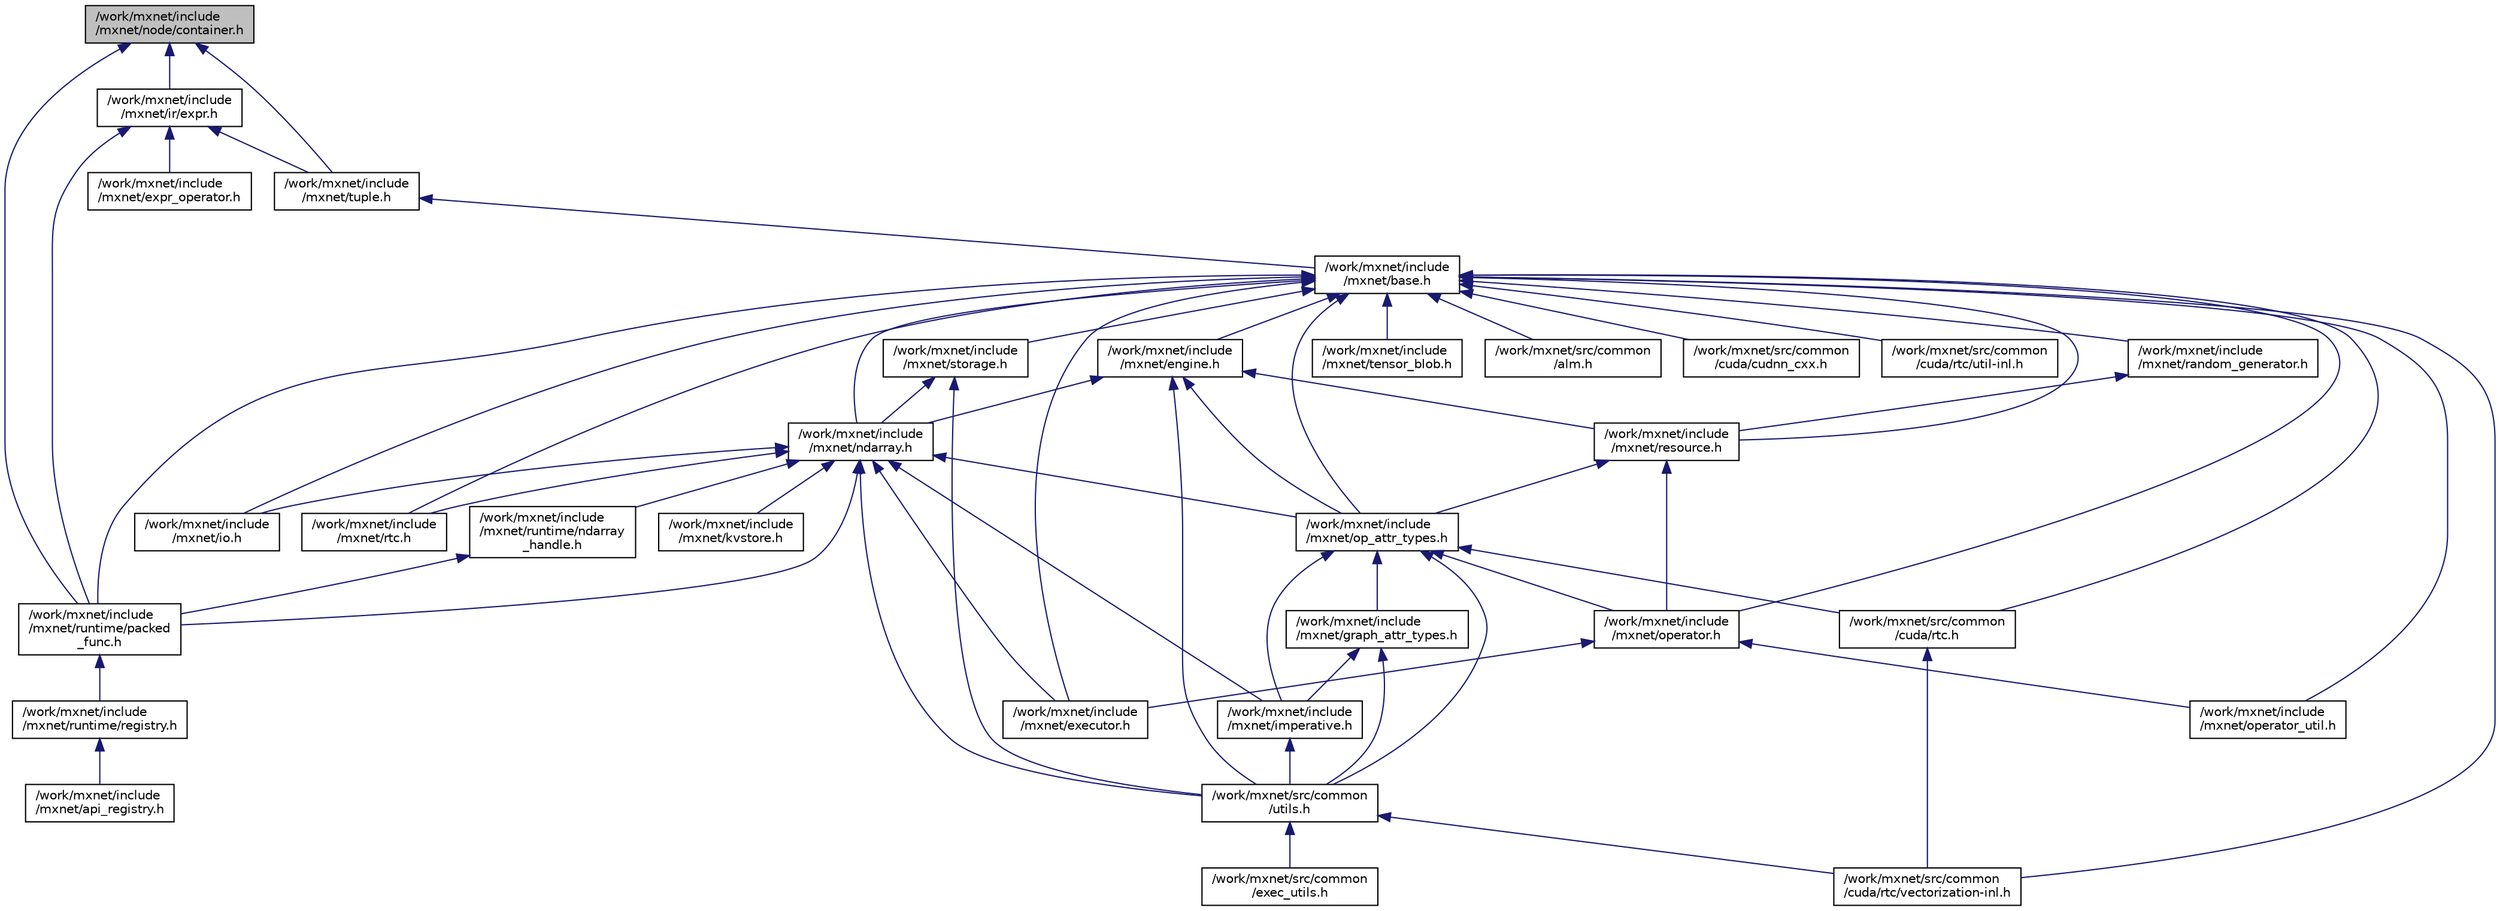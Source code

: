 digraph "/work/mxnet/include/mxnet/node/container.h"
{
 // LATEX_PDF_SIZE
  edge [fontname="Helvetica",fontsize="10",labelfontname="Helvetica",labelfontsize="10"];
  node [fontname="Helvetica",fontsize="10",shape=record];
  Node1 [label="/work/mxnet/include\l/mxnet/node/container.h",height=0.2,width=0.4,color="black", fillcolor="grey75", style="filled", fontcolor="black",tooltip="Array container."];
  Node1 -> Node2 [dir="back",color="midnightblue",fontsize="10",style="solid",fontname="Helvetica"];
  Node2 [label="/work/mxnet/include\l/mxnet/runtime/packed\l_func.h",height=0.2,width=0.4,color="black", fillcolor="white", style="filled",URL="$packed__func_8h.html",tooltip="Type-erased function used across MXNET API."];
  Node2 -> Node3 [dir="back",color="midnightblue",fontsize="10",style="solid",fontname="Helvetica"];
  Node3 [label="/work/mxnet/include\l/mxnet/runtime/registry.h",height=0.2,width=0.4,color="black", fillcolor="white", style="filled",URL="$include_2mxnet_2runtime_2registry_8h.html",tooltip="This file defines the TVM global function registry."];
  Node3 -> Node4 [dir="back",color="midnightblue",fontsize="10",style="solid",fontname="Helvetica"];
  Node4 [label="/work/mxnet/include\l/mxnet/api_registry.h",height=0.2,width=0.4,color="black", fillcolor="white", style="filled",URL="$api__registry_8h.html",tooltip="This file contains utilities related to the MXNet's global function registry."];
  Node1 -> Node5 [dir="back",color="midnightblue",fontsize="10",style="solid",fontname="Helvetica"];
  Node5 [label="/work/mxnet/include\l/mxnet/tuple.h",height=0.2,width=0.4,color="black", fillcolor="white", style="filled",URL="$include_2mxnet_2tuple_8h.html",tooltip="Data structure Tuple and TShape to store dynamic sized shapes."];
  Node5 -> Node6 [dir="back",color="midnightblue",fontsize="10",style="solid",fontname="Helvetica"];
  Node6 [label="/work/mxnet/include\l/mxnet/base.h",height=0.2,width=0.4,color="black", fillcolor="white", style="filled",URL="$include_2mxnet_2base_8h.html",tooltip="configuration of MXNet as well as basic data structure."];
  Node6 -> Node2 [dir="back",color="midnightblue",fontsize="10",style="solid",fontname="Helvetica"];
  Node6 -> Node7 [dir="back",color="midnightblue",fontsize="10",style="solid",fontname="Helvetica"];
  Node7 [label="/work/mxnet/include\l/mxnet/engine.h",height=0.2,width=0.4,color="black", fillcolor="white", style="filled",URL="$engine_8h.html",tooltip="Engine that schedules all the operations according to dependency."];
  Node7 -> Node8 [dir="back",color="midnightblue",fontsize="10",style="solid",fontname="Helvetica"];
  Node8 [label="/work/mxnet/include\l/mxnet/ndarray.h",height=0.2,width=0.4,color="black", fillcolor="white", style="filled",URL="$include_2mxnet_2ndarray_8h.html",tooltip="NDArray interface that handles array arithematics."];
  Node8 -> Node2 [dir="back",color="midnightblue",fontsize="10",style="solid",fontname="Helvetica"];
  Node8 -> Node9 [dir="back",color="midnightblue",fontsize="10",style="solid",fontname="Helvetica"];
  Node9 [label="/work/mxnet/include\l/mxnet/executor.h",height=0.2,width=0.4,color="black", fillcolor="white", style="filled",URL="$include_2mxnet_2executor_8h.html",tooltip="Symbolic executor interface of mxnet."];
  Node8 -> Node10 [dir="back",color="midnightblue",fontsize="10",style="solid",fontname="Helvetica"];
  Node10 [label="/work/mxnet/include\l/mxnet/op_attr_types.h",height=0.2,width=0.4,color="black", fillcolor="white", style="filled",URL="$include_2mxnet_2op__attr__types_8h.html",tooltip="Additional operator attributes beside the ones provided by NNVM."];
  Node10 -> Node11 [dir="back",color="midnightblue",fontsize="10",style="solid",fontname="Helvetica"];
  Node11 [label="/work/mxnet/include\l/mxnet/operator.h",height=0.2,width=0.4,color="black", fillcolor="white", style="filled",URL="$include_2mxnet_2operator_8h.html",tooltip="Operator interface of mxnet."];
  Node11 -> Node9 [dir="back",color="midnightblue",fontsize="10",style="solid",fontname="Helvetica"];
  Node11 -> Node12 [dir="back",color="midnightblue",fontsize="10",style="solid",fontname="Helvetica"];
  Node12 [label="/work/mxnet/include\l/mxnet/operator_util.h",height=0.2,width=0.4,color="black", fillcolor="white", style="filled",URL="$operator__util_8h.html",tooltip="Utility functions and registries to help quickly build new operators. [Deprecated] Use the register f..."];
  Node10 -> Node13 [dir="back",color="midnightblue",fontsize="10",style="solid",fontname="Helvetica"];
  Node13 [label="/work/mxnet/include\l/mxnet/graph_attr_types.h",height=0.2,width=0.4,color="black", fillcolor="white", style="filled",URL="$include_2mxnet_2graph__attr__types_8h.html",tooltip="Data structures that can appear in graph attributes."];
  Node13 -> Node14 [dir="back",color="midnightblue",fontsize="10",style="solid",fontname="Helvetica"];
  Node14 [label="/work/mxnet/include\l/mxnet/imperative.h",height=0.2,width=0.4,color="black", fillcolor="white", style="filled",URL="$imperative_8h.html",tooltip=" "];
  Node14 -> Node15 [dir="back",color="midnightblue",fontsize="10",style="solid",fontname="Helvetica"];
  Node15 [label="/work/mxnet/src/common\l/utils.h",height=0.2,width=0.4,color="black", fillcolor="white", style="filled",URL="$utils_8h.html",tooltip="Basic utilility functions."];
  Node15 -> Node16 [dir="back",color="midnightblue",fontsize="10",style="solid",fontname="Helvetica"];
  Node16 [label="/work/mxnet/src/common\l/cuda/rtc/vectorization-inl.h",height=0.2,width=0.4,color="black", fillcolor="white", style="filled",URL="$vectorization-inl_8h.html",tooltip=" "];
  Node15 -> Node17 [dir="back",color="midnightblue",fontsize="10",style="solid",fontname="Helvetica"];
  Node17 [label="/work/mxnet/src/common\l/exec_utils.h",height=0.2,width=0.4,color="black", fillcolor="white", style="filled",URL="$exec__utils_8h.html",tooltip="Common utility functions for executors."];
  Node13 -> Node15 [dir="back",color="midnightblue",fontsize="10",style="solid",fontname="Helvetica"];
  Node10 -> Node14 [dir="back",color="midnightblue",fontsize="10",style="solid",fontname="Helvetica"];
  Node10 -> Node18 [dir="back",color="midnightblue",fontsize="10",style="solid",fontname="Helvetica"];
  Node18 [label="/work/mxnet/src/common\l/cuda/rtc.h",height=0.2,width=0.4,color="black", fillcolor="white", style="filled",URL="$src_2common_2cuda_2rtc_8h.html",tooltip=" "];
  Node18 -> Node16 [dir="back",color="midnightblue",fontsize="10",style="solid",fontname="Helvetica"];
  Node10 -> Node15 [dir="back",color="midnightblue",fontsize="10",style="solid",fontname="Helvetica"];
  Node8 -> Node14 [dir="back",color="midnightblue",fontsize="10",style="solid",fontname="Helvetica"];
  Node8 -> Node19 [dir="back",color="midnightblue",fontsize="10",style="solid",fontname="Helvetica"];
  Node19 [label="/work/mxnet/include\l/mxnet/io.h",height=0.2,width=0.4,color="black", fillcolor="white", style="filled",URL="$include_2mxnet_2io_8h.html",tooltip="mxnet io data structure and data iterator"];
  Node8 -> Node20 [dir="back",color="midnightblue",fontsize="10",style="solid",fontname="Helvetica"];
  Node20 [label="/work/mxnet/include\l/mxnet/kvstore.h",height=0.2,width=0.4,color="black", fillcolor="white", style="filled",URL="$include_2mxnet_2kvstore_8h.html",tooltip="key-value store interface for mxnet"];
  Node8 -> Node21 [dir="back",color="midnightblue",fontsize="10",style="solid",fontname="Helvetica"];
  Node21 [label="/work/mxnet/include\l/mxnet/rtc.h",height=0.2,width=0.4,color="black", fillcolor="white", style="filled",URL="$include_2mxnet_2rtc_8h.html",tooltip=" "];
  Node8 -> Node22 [dir="back",color="midnightblue",fontsize="10",style="solid",fontname="Helvetica"];
  Node22 [label="/work/mxnet/include\l/mxnet/runtime/ndarray\l_handle.h",height=0.2,width=0.4,color="black", fillcolor="white", style="filled",URL="$ndarray__handle_8h.html",tooltip="NDArray handle types."];
  Node22 -> Node2 [dir="back",color="midnightblue",fontsize="10",style="solid",fontname="Helvetica"];
  Node8 -> Node15 [dir="back",color="midnightblue",fontsize="10",style="solid",fontname="Helvetica"];
  Node7 -> Node23 [dir="back",color="midnightblue",fontsize="10",style="solid",fontname="Helvetica"];
  Node23 [label="/work/mxnet/include\l/mxnet/resource.h",height=0.2,width=0.4,color="black", fillcolor="white", style="filled",URL="$resource_8h.html",tooltip="Global resource allocation handling."];
  Node23 -> Node11 [dir="back",color="midnightblue",fontsize="10",style="solid",fontname="Helvetica"];
  Node23 -> Node10 [dir="back",color="midnightblue",fontsize="10",style="solid",fontname="Helvetica"];
  Node7 -> Node10 [dir="back",color="midnightblue",fontsize="10",style="solid",fontname="Helvetica"];
  Node7 -> Node15 [dir="back",color="midnightblue",fontsize="10",style="solid",fontname="Helvetica"];
  Node6 -> Node9 [dir="back",color="midnightblue",fontsize="10",style="solid",fontname="Helvetica"];
  Node6 -> Node8 [dir="back",color="midnightblue",fontsize="10",style="solid",fontname="Helvetica"];
  Node6 -> Node24 [dir="back",color="midnightblue",fontsize="10",style="solid",fontname="Helvetica"];
  Node24 [label="/work/mxnet/include\l/mxnet/storage.h",height=0.2,width=0.4,color="black", fillcolor="white", style="filled",URL="$storage_8h.html",tooltip="Storage manager across multiple devices."];
  Node24 -> Node8 [dir="back",color="midnightblue",fontsize="10",style="solid",fontname="Helvetica"];
  Node24 -> Node15 [dir="back",color="midnightblue",fontsize="10",style="solid",fontname="Helvetica"];
  Node6 -> Node11 [dir="back",color="midnightblue",fontsize="10",style="solid",fontname="Helvetica"];
  Node6 -> Node23 [dir="back",color="midnightblue",fontsize="10",style="solid",fontname="Helvetica"];
  Node6 -> Node25 [dir="back",color="midnightblue",fontsize="10",style="solid",fontname="Helvetica"];
  Node25 [label="/work/mxnet/include\l/mxnet/random_generator.h",height=0.2,width=0.4,color="black", fillcolor="white", style="filled",URL="$random__generator_8h.html",tooltip="Parallel random number generator."];
  Node25 -> Node23 [dir="back",color="midnightblue",fontsize="10",style="solid",fontname="Helvetica"];
  Node6 -> Node10 [dir="back",color="midnightblue",fontsize="10",style="solid",fontname="Helvetica"];
  Node6 -> Node19 [dir="back",color="midnightblue",fontsize="10",style="solid",fontname="Helvetica"];
  Node6 -> Node12 [dir="back",color="midnightblue",fontsize="10",style="solid",fontname="Helvetica"];
  Node6 -> Node21 [dir="back",color="midnightblue",fontsize="10",style="solid",fontname="Helvetica"];
  Node6 -> Node26 [dir="back",color="midnightblue",fontsize="10",style="solid",fontname="Helvetica"];
  Node26 [label="/work/mxnet/include\l/mxnet/tensor_blob.h",height=0.2,width=0.4,color="black", fillcolor="white", style="filled",URL="$tensor__blob_8h.html",tooltip="TBlob class that holds common representation of arbirary dimension tensor, can be used to transformed..."];
  Node6 -> Node27 [dir="back",color="midnightblue",fontsize="10",style="solid",fontname="Helvetica"];
  Node27 [label="/work/mxnet/src/common\l/alm.h",height=0.2,width=0.4,color="black", fillcolor="white", style="filled",URL="$alm_8h.html",tooltip="Automatic Layout Manager."];
  Node6 -> Node28 [dir="back",color="midnightblue",fontsize="10",style="solid",fontname="Helvetica"];
  Node28 [label="/work/mxnet/src/common\l/cuda/cudnn_cxx.h",height=0.2,width=0.4,color="black", fillcolor="white", style="filled",URL="$cudnn__cxx_8h.html",tooltip="Convenience utilities to make coding against cuDNN v8 API less verbose."];
  Node6 -> Node29 [dir="back",color="midnightblue",fontsize="10",style="solid",fontname="Helvetica"];
  Node29 [label="/work/mxnet/src/common\l/cuda/rtc/util-inl.h",height=0.2,width=0.4,color="black", fillcolor="white", style="filled",URL="$util-inl_8h.html",tooltip=" "];
  Node6 -> Node16 [dir="back",color="midnightblue",fontsize="10",style="solid",fontname="Helvetica"];
  Node6 -> Node18 [dir="back",color="midnightblue",fontsize="10",style="solid",fontname="Helvetica"];
  Node1 -> Node30 [dir="back",color="midnightblue",fontsize="10",style="solid",fontname="Helvetica"];
  Node30 [label="/work/mxnet/include\l/mxnet/ir/expr.h",height=0.2,width=0.4,color="black", fillcolor="white", style="filled",URL="$expr_8h.html",tooltip="Base expr nodes in MXNet."];
  Node30 -> Node2 [dir="back",color="midnightblue",fontsize="10",style="solid",fontname="Helvetica"];
  Node30 -> Node5 [dir="back",color="midnightblue",fontsize="10",style="solid",fontname="Helvetica"];
  Node30 -> Node31 [dir="back",color="midnightblue",fontsize="10",style="solid",fontname="Helvetica"];
  Node31 [label="/work/mxnet/include\l/mxnet/expr_operator.h",height=0.2,width=0.4,color="black", fillcolor="white", style="filled",URL="$expr__operator_8h.html",tooltip="Common operators defined for Expr."];
}
